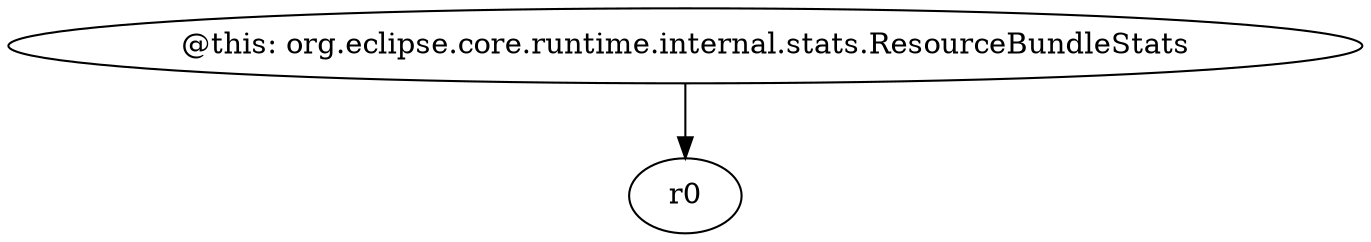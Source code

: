 digraph g {
0[label="@this: org.eclipse.core.runtime.internal.stats.ResourceBundleStats"]
1[label="r0"]
0->1[label=""]
}